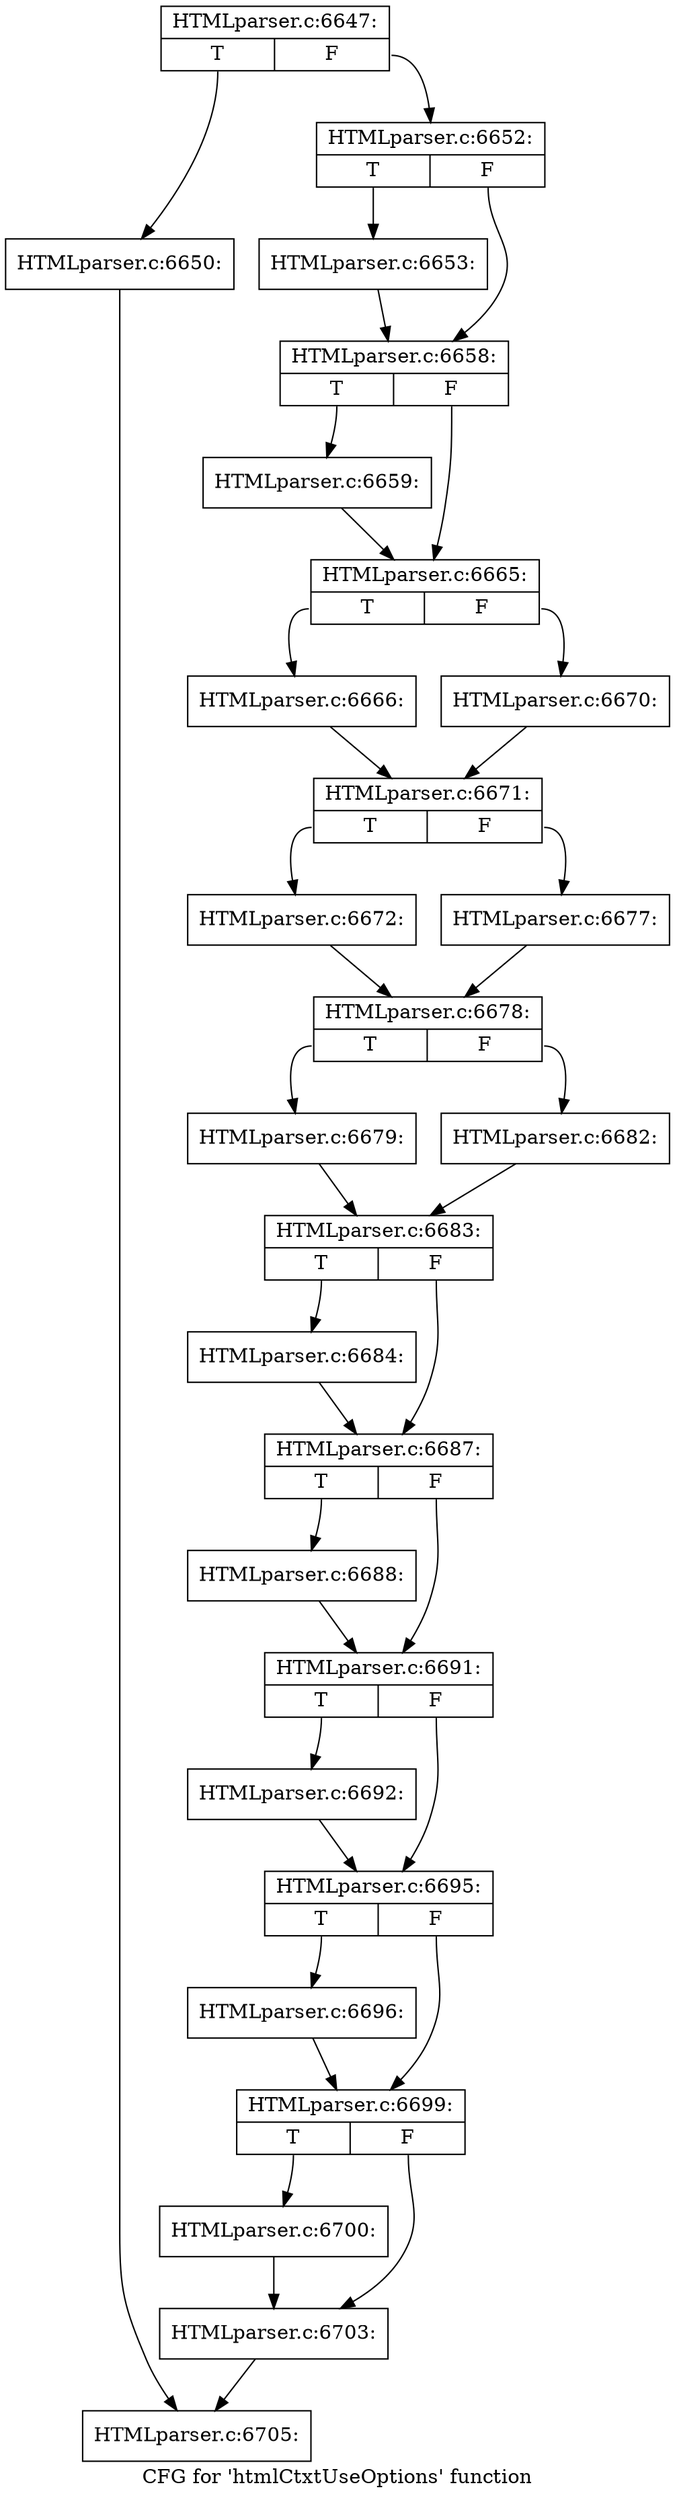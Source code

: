 digraph "CFG for 'htmlCtxtUseOptions' function" {
	label="CFG for 'htmlCtxtUseOptions' function";

	Node0x3d69150 [shape=record,label="{HTMLparser.c:6647:|{<s0>T|<s1>F}}"];
	Node0x3d69150:s0 -> Node0x3d68e70;
	Node0x3d69150:s1 -> Node0x3d68ec0;
	Node0x3d68e70 [shape=record,label="{HTMLparser.c:6650:}"];
	Node0x3d68e70 -> Node0x3d83040;
	Node0x3d68ec0 [shape=record,label="{HTMLparser.c:6652:|{<s0>T|<s1>F}}"];
	Node0x3d68ec0:s0 -> Node0x3d83d10;
	Node0x3d68ec0:s1 -> Node0x3d83d60;
	Node0x3d83d10 [shape=record,label="{HTMLparser.c:6653:}"];
	Node0x3d83d10 -> Node0x3d83d60;
	Node0x3d83d60 [shape=record,label="{HTMLparser.c:6658:|{<s0>T|<s1>F}}"];
	Node0x3d83d60:s0 -> Node0x3d853b0;
	Node0x3d83d60:s1 -> Node0x3d85400;
	Node0x3d853b0 [shape=record,label="{HTMLparser.c:6659:}"];
	Node0x3d853b0 -> Node0x3d85400;
	Node0x3d85400 [shape=record,label="{HTMLparser.c:6665:|{<s0>T|<s1>F}}"];
	Node0x3d85400:s0 -> Node0x3d867d0;
	Node0x3d85400:s1 -> Node0x3d86870;
	Node0x3d867d0 [shape=record,label="{HTMLparser.c:6666:}"];
	Node0x3d867d0 -> Node0x3d86820;
	Node0x3d86870 [shape=record,label="{HTMLparser.c:6670:}"];
	Node0x3d86870 -> Node0x3d86820;
	Node0x3d86820 [shape=record,label="{HTMLparser.c:6671:|{<s0>T|<s1>F}}"];
	Node0x3d86820:s0 -> Node0x3d87770;
	Node0x3d86820:s1 -> Node0x3d87810;
	Node0x3d87770 [shape=record,label="{HTMLparser.c:6672:}"];
	Node0x3d87770 -> Node0x3d877c0;
	Node0x3d87810 [shape=record,label="{HTMLparser.c:6677:}"];
	Node0x3d87810 -> Node0x3d877c0;
	Node0x3d877c0 [shape=record,label="{HTMLparser.c:6678:|{<s0>T|<s1>F}}"];
	Node0x3d877c0:s0 -> Node0x3d88640;
	Node0x3d877c0:s1 -> Node0x3d89140;
	Node0x3d88640 [shape=record,label="{HTMLparser.c:6679:}"];
	Node0x3d88640 -> Node0x3d88970;
	Node0x3d89140 [shape=record,label="{HTMLparser.c:6682:}"];
	Node0x3d89140 -> Node0x3d88970;
	Node0x3d88970 [shape=record,label="{HTMLparser.c:6683:|{<s0>T|<s1>F}}"];
	Node0x3d88970:s0 -> Node0x3d89c60;
	Node0x3d88970:s1 -> Node0x3d89cb0;
	Node0x3d89c60 [shape=record,label="{HTMLparser.c:6684:}"];
	Node0x3d89c60 -> Node0x3d89cb0;
	Node0x3d89cb0 [shape=record,label="{HTMLparser.c:6687:|{<s0>T|<s1>F}}"];
	Node0x3d89cb0:s0 -> Node0x3d8a610;
	Node0x3d89cb0:s1 -> Node0x3d8a660;
	Node0x3d8a610 [shape=record,label="{HTMLparser.c:6688:}"];
	Node0x3d8a610 -> Node0x3d8a660;
	Node0x3d8a660 [shape=record,label="{HTMLparser.c:6691:|{<s0>T|<s1>F}}"];
	Node0x3d8a660:s0 -> Node0x3d8afc0;
	Node0x3d8a660:s1 -> Node0x3d8b010;
	Node0x3d8afc0 [shape=record,label="{HTMLparser.c:6692:}"];
	Node0x3d8afc0 -> Node0x3d8b010;
	Node0x3d8b010 [shape=record,label="{HTMLparser.c:6695:|{<s0>T|<s1>F}}"];
	Node0x3d8b010:s0 -> Node0x3d8b970;
	Node0x3d8b010:s1 -> Node0x3d8b9c0;
	Node0x3d8b970 [shape=record,label="{HTMLparser.c:6696:}"];
	Node0x3d8b970 -> Node0x3d8b9c0;
	Node0x3d8b9c0 [shape=record,label="{HTMLparser.c:6699:|{<s0>T|<s1>F}}"];
	Node0x3d8b9c0:s0 -> Node0x3d8c320;
	Node0x3d8b9c0:s1 -> Node0x3d8c370;
	Node0x3d8c320 [shape=record,label="{HTMLparser.c:6700:}"];
	Node0x3d8c320 -> Node0x3d8c370;
	Node0x3d8c370 [shape=record,label="{HTMLparser.c:6703:}"];
	Node0x3d8c370 -> Node0x3d83040;
	Node0x3d83040 [shape=record,label="{HTMLparser.c:6705:}"];
}
